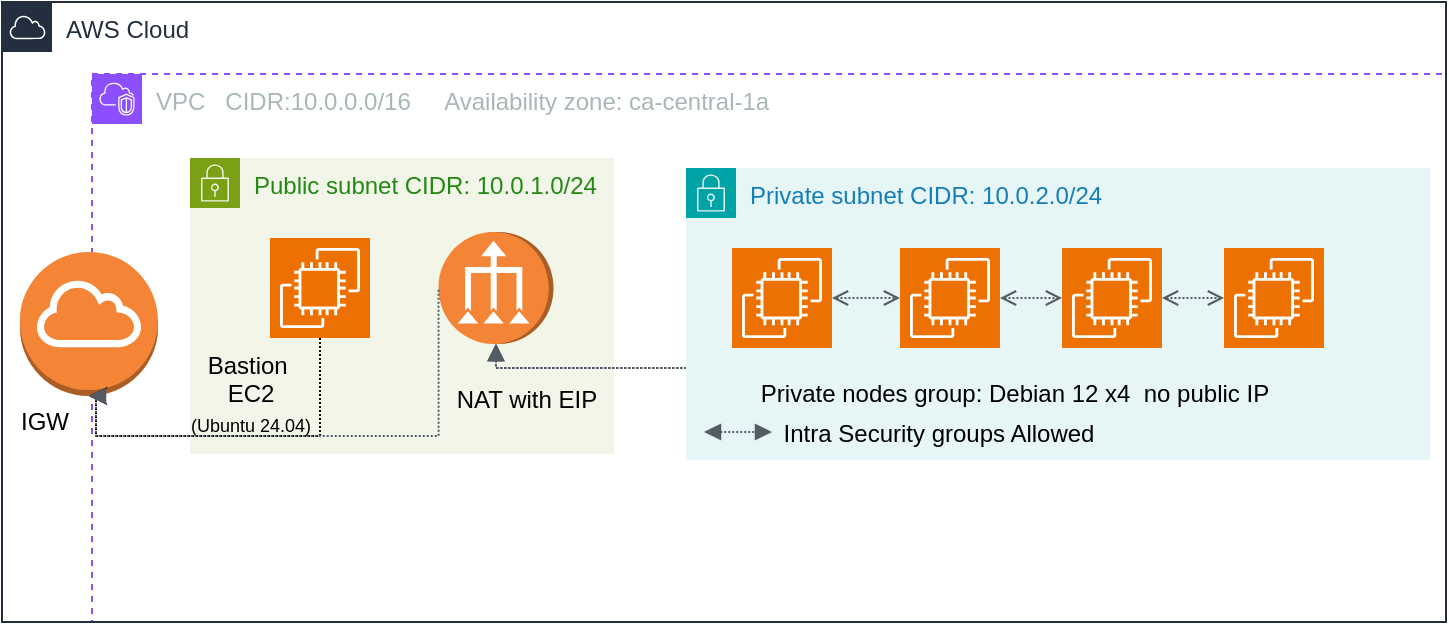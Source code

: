 <mxfile version="28.1.2">
  <diagram name="Page-1" id="84oDXBN8hn1t33g_E6jV">
    <mxGraphModel dx="1319" dy="930" grid="0" gridSize="10" guides="1" tooltips="1" connect="1" arrows="1" fold="1" page="0" pageScale="1" pageWidth="1169" pageHeight="1654" math="0" shadow="0">
      <root>
        <mxCell id="0" />
        <mxCell id="1" parent="0" />
        <object label="&lt;font&gt;VPC&amp;nbsp; &amp;nbsp;CIDR:10.0.0.0/16&amp;nbsp; &amp;nbsp; &amp;nbsp;Availability zone: ca-central-1a&lt;/font&gt;" id="Z7gDHbM0TZHEakQ3zrdP-27">
          <mxCell style="points=[[0,0],[0.25,0],[0.5,0],[0.75,0],[1,0],[1,0.25],[1,0.5],[1,0.75],[1,1],[0.75,1],[0.5,1],[0.25,1],[0,1],[0,0.75],[0,0.5],[0,0.25]];outlineConnect=0;gradientColor=none;html=1;whiteSpace=wrap;fontSize=12;fontStyle=0;container=1;pointerEvents=0;collapsible=0;recursiveResize=0;shape=mxgraph.aws4.group;grIcon=mxgraph.aws4.group_vpc2;strokeColor=#8C4FFF;fillColor=default;verticalAlign=top;align=left;spacingLeft=30;fontColor=#AAB7B8;dashed=1;" vertex="1" parent="1">
            <mxGeometry x="420" y="808" width="677" height="274" as="geometry" />
          </mxCell>
        </object>
        <mxCell id="Z7gDHbM0TZHEakQ3zrdP-29" value="Public subnet CIDR: 10.0.1.0/24" style="points=[[0,0],[0.25,0],[0.5,0],[0.75,0],[1,0],[1,0.25],[1,0.5],[1,0.75],[1,1],[0.75,1],[0.5,1],[0.25,1],[0,1],[0,0.75],[0,0.5],[0,0.25]];outlineConnect=0;gradientColor=none;html=1;whiteSpace=wrap;fontSize=12;fontStyle=0;container=1;pointerEvents=0;collapsible=0;recursiveResize=0;shape=mxgraph.aws4.group;grIcon=mxgraph.aws4.group_security_group;grStroke=0;strokeColor=#7AA116;fillColor=#F2F6E8;verticalAlign=top;align=left;spacingLeft=30;fontColor=#248814;dashed=0;" vertex="1" parent="Z7gDHbM0TZHEakQ3zrdP-27">
          <mxGeometry x="49" y="42" width="212" height="148" as="geometry" />
        </mxCell>
        <mxCell id="Z7gDHbM0TZHEakQ3zrdP-18" value="" style="sketch=0;points=[[0,0,0],[0.25,0,0],[0.5,0,0],[0.75,0,0],[1,0,0],[0,1,0],[0.25,1,0],[0.5,1,0],[0.75,1,0],[1,1,0],[0,0.25,0],[0,0.5,0],[0,0.75,0],[1,0.25,0],[1,0.5,0],[1,0.75,0]];outlineConnect=0;fontColor=#232F3E;fillColor=#ED7100;strokeColor=#ffffff;dashed=0;verticalLabelPosition=bottom;verticalAlign=top;align=center;html=1;fontSize=12;fontStyle=0;aspect=fixed;shape=mxgraph.aws4.resourceIcon;resIcon=mxgraph.aws4.ec2;" vertex="1" parent="Z7gDHbM0TZHEakQ3zrdP-29">
          <mxGeometry x="40" y="40" width="50" height="50" as="geometry" />
        </mxCell>
        <mxCell id="Z7gDHbM0TZHEakQ3zrdP-36" value="" style="outlineConnect=0;dashed=0;verticalLabelPosition=bottom;verticalAlign=top;align=center;html=1;shape=mxgraph.aws3.vpc_nat_gateway;fillColor=#F58536;gradientColor=none;rotation=-90;" vertex="1" parent="Z7gDHbM0TZHEakQ3zrdP-29">
          <mxGeometry x="125" y="36.25" width="56" height="57.5" as="geometry" />
        </mxCell>
        <mxCell id="Z7gDHbM0TZHEakQ3zrdP-54" value="NAT with EIP&lt;div&gt;&lt;br&gt;&lt;/div&gt;" style="text;html=1;align=center;verticalAlign=middle;resizable=0;points=[];autosize=1;strokeColor=none;fillColor=none;" vertex="1" parent="Z7gDHbM0TZHEakQ3zrdP-29">
          <mxGeometry x="124" y="107" width="88" height="41" as="geometry" />
        </mxCell>
        <mxCell id="Z7gDHbM0TZHEakQ3zrdP-55" value="Bastion&amp;nbsp;&lt;div&gt;EC2&lt;div&gt;&lt;font style=&quot;font-size: 9px;&quot;&gt;(Ubuntu 24.04)&lt;/font&gt;&lt;/div&gt;&lt;/div&gt;" style="text;html=1;align=center;verticalAlign=middle;resizable=0;points=[];autosize=1;strokeColor=none;fillColor=none;" vertex="1" parent="Z7gDHbM0TZHEakQ3zrdP-29">
          <mxGeometry x="-9" y="90" width="78" height="55" as="geometry" />
        </mxCell>
        <mxCell id="Z7gDHbM0TZHEakQ3zrdP-41" value="" style="edgeStyle=orthogonalEdgeStyle;html=1;endArrow=none;elbow=vertical;startArrow=block;startFill=1;strokeColor=#545B64;rounded=0;entryX=0.5;entryY=1;entryDx=0;entryDy=0;entryPerimeter=0;exitX=0;exitY=0.5;exitDx=0;exitDy=0;exitPerimeter=0;dashed=1;dashPattern=1 1;" edge="1" parent="Z7gDHbM0TZHEakQ3zrdP-27" source="Z7gDHbM0TZHEakQ3zrdP-36" target="Z7gDHbM0TZHEakQ3zrdP-14">
          <mxGeometry width="100" relative="1" as="geometry">
            <mxPoint x="357" y="206" as="sourcePoint" />
            <mxPoint x="464" y="210" as="targetPoint" />
          </mxGeometry>
        </mxCell>
        <mxCell id="Z7gDHbM0TZHEakQ3zrdP-42" value="" style="edgeStyle=orthogonalEdgeStyle;html=1;endArrow=none;elbow=vertical;startArrow=block;startFill=1;strokeColor=#545B64;rounded=0;entryX=0.5;entryY=1;entryDx=0;entryDy=0;entryPerimeter=0;exitX=0;exitY=0.5;exitDx=0;exitDy=0;exitPerimeter=0;dashed=1;dashPattern=1 1;" edge="1" parent="Z7gDHbM0TZHEakQ3zrdP-27" source="Z7gDHbM0TZHEakQ3zrdP-36" target="Z7gDHbM0TZHEakQ3zrdP-13">
          <mxGeometry width="100" relative="1" as="geometry">
            <mxPoint x="380" y="146" as="sourcePoint" />
            <mxPoint x="612" y="143" as="targetPoint" />
          </mxGeometry>
        </mxCell>
        <mxCell id="Z7gDHbM0TZHEakQ3zrdP-43" value="" style="edgeStyle=orthogonalEdgeStyle;html=1;endArrow=none;elbow=vertical;startArrow=block;startFill=1;strokeColor=#545B64;rounded=0;entryX=0.5;entryY=1;entryDx=0;entryDy=0;entryPerimeter=0;exitX=0;exitY=0.5;exitDx=0;exitDy=0;exitPerimeter=0;dashed=1;dashPattern=1 1;" edge="1" parent="Z7gDHbM0TZHEakQ3zrdP-27" source="Z7gDHbM0TZHEakQ3zrdP-36" target="Z7gDHbM0TZHEakQ3zrdP-15">
          <mxGeometry width="100" relative="1" as="geometry">
            <mxPoint x="458" y="139" as="sourcePoint" />
            <mxPoint x="774" y="136" as="targetPoint" />
          </mxGeometry>
        </mxCell>
        <mxCell id="Z7gDHbM0TZHEakQ3zrdP-44" value="" style="edgeStyle=orthogonalEdgeStyle;html=1;endArrow=none;elbow=vertical;startArrow=block;startFill=1;strokeColor=#545B64;rounded=0;entryX=0.5;entryY=1;entryDx=0;entryDy=0;entryPerimeter=0;exitX=0;exitY=0.5;exitDx=0;exitDy=0;exitPerimeter=0;dashed=1;dashPattern=1 1;" edge="1" parent="Z7gDHbM0TZHEakQ3zrdP-27" source="Z7gDHbM0TZHEakQ3zrdP-36" target="Z7gDHbM0TZHEakQ3zrdP-9">
          <mxGeometry width="100" relative="1" as="geometry">
            <mxPoint x="572" y="144" as="sourcePoint" />
            <mxPoint x="963" y="141" as="targetPoint" />
          </mxGeometry>
        </mxCell>
        <mxCell id="Z7gDHbM0TZHEakQ3zrdP-37" value="" style="outlineConnect=0;dashed=0;verticalLabelPosition=bottom;verticalAlign=top;align=center;html=1;shape=mxgraph.aws3.internet_gateway;fillColor=#F58536;gradientColor=none;" vertex="1" parent="Z7gDHbM0TZHEakQ3zrdP-27">
          <mxGeometry x="-36" y="89" width="69" height="72" as="geometry" />
        </mxCell>
        <mxCell id="Z7gDHbM0TZHEakQ3zrdP-46" style="edgeStyle=orthogonalEdgeStyle;rounded=0;orthogonalLoop=1;jettySize=auto;html=1;entryX=0.5;entryY=1;entryDx=0;entryDy=0;entryPerimeter=0;dashed=1;dashPattern=1 1;" edge="1" parent="Z7gDHbM0TZHEakQ3zrdP-27" source="Z7gDHbM0TZHEakQ3zrdP-18" target="Z7gDHbM0TZHEakQ3zrdP-37">
          <mxGeometry relative="1" as="geometry">
            <Array as="points">
              <mxPoint x="114" y="181" />
              <mxPoint x="2" y="181" />
              <mxPoint x="2" y="161" />
            </Array>
          </mxGeometry>
        </mxCell>
        <mxCell id="Z7gDHbM0TZHEakQ3zrdP-47" style="edgeStyle=orthogonalEdgeStyle;rounded=0;orthogonalLoop=1;jettySize=auto;html=1;entryX=0.5;entryY=1;entryDx=0;entryDy=0;entryPerimeter=0;dashed=1;dashPattern=1 1;exitX=1;exitY=0.5;exitDx=0;exitDy=0;exitPerimeter=0;strokeColor=none;" edge="1" parent="Z7gDHbM0TZHEakQ3zrdP-27" source="Z7gDHbM0TZHEakQ3zrdP-36" target="Z7gDHbM0TZHEakQ3zrdP-37">
          <mxGeometry relative="1" as="geometry">
            <mxPoint x="173" y="104" as="sourcePoint" />
            <Array as="points">
              <mxPoint x="173" y="79" />
              <mxPoint x="173" y="181" />
              <mxPoint x="1" y="181" />
              <mxPoint x="1" y="161" />
            </Array>
          </mxGeometry>
        </mxCell>
        <mxCell id="Z7gDHbM0TZHEakQ3zrdP-50" value="" style="edgeStyle=orthogonalEdgeStyle;html=1;endArrow=none;elbow=vertical;startArrow=block;startFill=1;strokeColor=#545B64;rounded=0;entryX=0.5;entryY=0;entryDx=0;entryDy=0;entryPerimeter=0;exitX=0.5;exitY=1;exitDx=0;exitDy=0;exitPerimeter=0;dashed=1;dashPattern=1 1;" edge="1" parent="Z7gDHbM0TZHEakQ3zrdP-27" source="Z7gDHbM0TZHEakQ3zrdP-37" target="Z7gDHbM0TZHEakQ3zrdP-36">
          <mxGeometry width="100" relative="1" as="geometry">
            <mxPoint x="177" y="221" as="sourcePoint" />
            <mxPoint x="277" y="221" as="targetPoint" />
            <Array as="points">
              <mxPoint x="2" y="161" />
              <mxPoint x="2" y="181" />
              <mxPoint x="173" y="181" />
            </Array>
          </mxGeometry>
        </mxCell>
        <mxCell id="Z7gDHbM0TZHEakQ3zrdP-59" value="AWS Cloud" style="points=[[0,0],[0.25,0],[0.5,0],[0.75,0],[1,0],[1,0.25],[1,0.5],[1,0.75],[1,1],[0.75,1],[0.5,1],[0.25,1],[0,1],[0,0.75],[0,0.5],[0,0.25]];outlineConnect=0;gradientColor=none;html=1;whiteSpace=wrap;fontSize=12;fontStyle=0;container=1;pointerEvents=0;collapsible=0;recursiveResize=0;shape=mxgraph.aws4.group;grIcon=mxgraph.aws4.group_aws_cloud;strokeColor=#232F3E;fillColor=none;verticalAlign=top;align=left;spacingLeft=30;fontColor=#232F3E;dashed=0;" vertex="1" parent="Z7gDHbM0TZHEakQ3zrdP-27">
          <mxGeometry x="-45" y="-36" width="722" height="310" as="geometry" />
        </mxCell>
        <mxCell id="Z7gDHbM0TZHEakQ3zrdP-28" value="Private subnet CIDR: 10.0.2.0/24" style="points=[[0,0],[0.25,0],[0.5,0],[0.75,0],[1,0],[1,0.25],[1,0.5],[1,0.75],[1,1],[0.75,1],[0.5,1],[0.25,1],[0,1],[0,0.75],[0,0.5],[0,0.25]];outlineConnect=0;gradientColor=none;html=1;whiteSpace=wrap;fontSize=12;fontStyle=0;container=1;pointerEvents=0;collapsible=0;recursiveResize=0;shape=mxgraph.aws4.group;grIcon=mxgraph.aws4.group_security_group;grStroke=0;strokeColor=#00A4A6;fillColor=#E6F6F7;verticalAlign=top;align=left;spacingLeft=30;fontColor=#147EBA;dashed=0;" vertex="1" parent="Z7gDHbM0TZHEakQ3zrdP-59">
          <mxGeometry x="342" y="83" width="372" height="146" as="geometry" />
        </mxCell>
        <mxCell id="Z7gDHbM0TZHEakQ3zrdP-9" value="" style="sketch=0;points=[[0,0,0],[0.25,0,0],[0.5,0,0],[0.75,0,0],[1,0,0],[0,1,0],[0.25,1,0],[0.5,1,0],[0.75,1,0],[1,1,0],[0,0.25,0],[0,0.5,0],[0,0.75,0],[1,0.25,0],[1,0.5,0],[1,0.75,0]];outlineConnect=0;fontColor=#232F3E;fillColor=#ED7100;strokeColor=#ffffff;dashed=0;verticalLabelPosition=bottom;verticalAlign=top;align=center;html=1;fontSize=12;fontStyle=0;aspect=fixed;shape=mxgraph.aws4.resourceIcon;resIcon=mxgraph.aws4.ec2;" vertex="1" parent="Z7gDHbM0TZHEakQ3zrdP-28">
          <mxGeometry x="269" y="40" width="50" height="50" as="geometry" />
        </mxCell>
        <mxCell id="Z7gDHbM0TZHEakQ3zrdP-15" value="" style="sketch=0;points=[[0,0,0],[0.25,0,0],[0.5,0,0],[0.75,0,0],[1,0,0],[0,1,0],[0.25,1,0],[0.5,1,0],[0.75,1,0],[1,1,0],[0,0.25,0],[0,0.5,0],[0,0.75,0],[1,0.25,0],[1,0.5,0],[1,0.75,0]];outlineConnect=0;fontColor=#232F3E;fillColor=#ED7100;strokeColor=#ffffff;dashed=0;verticalLabelPosition=bottom;verticalAlign=top;align=center;html=1;fontSize=12;fontStyle=0;aspect=fixed;shape=mxgraph.aws4.resourceIcon;resIcon=mxgraph.aws4.ec2;" vertex="1" parent="Z7gDHbM0TZHEakQ3zrdP-28">
          <mxGeometry x="188" y="40" width="50" height="50" as="geometry" />
        </mxCell>
        <mxCell id="Z7gDHbM0TZHEakQ3zrdP-13" value="" style="sketch=0;points=[[0,0,0],[0.25,0,0],[0.5,0,0],[0.75,0,0],[1,0,0],[0,1,0],[0.25,1,0],[0.5,1,0],[0.75,1,0],[1,1,0],[0,0.25,0],[0,0.5,0],[0,0.75,0],[1,0.25,0],[1,0.5,0],[1,0.75,0]];outlineConnect=0;fontColor=#232F3E;fillColor=#ED7100;strokeColor=#ffffff;dashed=0;verticalLabelPosition=bottom;verticalAlign=top;align=center;html=1;fontSize=12;fontStyle=0;aspect=fixed;shape=mxgraph.aws4.resourceIcon;resIcon=mxgraph.aws4.ec2;" vertex="1" parent="Z7gDHbM0TZHEakQ3zrdP-28">
          <mxGeometry x="107" y="40" width="50" height="50" as="geometry" />
        </mxCell>
        <mxCell id="Z7gDHbM0TZHEakQ3zrdP-14" value="" style="sketch=0;points=[[0,0,0],[0.25,0,0],[0.5,0,0],[0.75,0,0],[1,0,0],[0,1,0],[0.25,1,0],[0.5,1,0],[0.75,1,0],[1,1,0],[0,0.25,0],[0,0.5,0],[0,0.75,0],[1,0.25,0],[1,0.5,0],[1,0.75,0]];outlineConnect=0;fontColor=#232F3E;fillColor=#ED7100;strokeColor=#ffffff;dashed=0;verticalLabelPosition=bottom;verticalAlign=top;align=center;html=1;fontSize=12;fontStyle=0;aspect=fixed;shape=mxgraph.aws4.resourceIcon;resIcon=mxgraph.aws4.ec2;" vertex="1" parent="Z7gDHbM0TZHEakQ3zrdP-28">
          <mxGeometry x="23" y="40" width="50" height="50" as="geometry" />
        </mxCell>
        <mxCell id="Z7gDHbM0TZHEakQ3zrdP-57" value="Private nodes group: Debian 12 x4&amp;nbsp; no public IP" style="text;html=1;align=center;verticalAlign=middle;resizable=0;points=[];autosize=1;strokeColor=none;fillColor=none;" vertex="1" parent="Z7gDHbM0TZHEakQ3zrdP-28">
          <mxGeometry x="28" y="100" width="272" height="26" as="geometry" />
        </mxCell>
        <mxCell id="Z7gDHbM0TZHEakQ3zrdP-64" value="" style="edgeStyle=orthogonalEdgeStyle;html=1;endArrow=open;elbow=vertical;startArrow=open;startFill=0;endFill=0;strokeColor=#545B64;rounded=0;exitX=1;exitY=0.5;exitDx=0;exitDy=0;exitPerimeter=0;entryX=0;entryY=0.5;entryDx=0;entryDy=0;entryPerimeter=0;dashed=1;dashPattern=1 1;" edge="1" parent="Z7gDHbM0TZHEakQ3zrdP-28" source="Z7gDHbM0TZHEakQ3zrdP-14" target="Z7gDHbM0TZHEakQ3zrdP-13">
          <mxGeometry width="100" relative="1" as="geometry">
            <mxPoint x="-145" y="172" as="sourcePoint" />
            <mxPoint x="-45" y="172" as="targetPoint" />
          </mxGeometry>
        </mxCell>
        <mxCell id="Z7gDHbM0TZHEakQ3zrdP-66" value="" style="edgeStyle=orthogonalEdgeStyle;html=1;endArrow=open;elbow=vertical;startArrow=open;startFill=0;endFill=0;strokeColor=#545B64;rounded=0;exitX=1;exitY=0.5;exitDx=0;exitDy=0;exitPerimeter=0;entryX=0;entryY=0.5;entryDx=0;entryDy=0;entryPerimeter=0;dashed=1;dashPattern=1 1;" edge="1" parent="Z7gDHbM0TZHEakQ3zrdP-28" source="Z7gDHbM0TZHEakQ3zrdP-13" target="Z7gDHbM0TZHEakQ3zrdP-15">
          <mxGeometry width="100" relative="1" as="geometry">
            <mxPoint x="-145" y="172" as="sourcePoint" />
            <mxPoint x="-45" y="172" as="targetPoint" />
          </mxGeometry>
        </mxCell>
        <mxCell id="Z7gDHbM0TZHEakQ3zrdP-68" value="Intra Security groups Allowed" style="text;html=1;align=center;verticalAlign=middle;resizable=0;points=[];autosize=1;strokeColor=none;fillColor=none;" vertex="1" parent="Z7gDHbM0TZHEakQ3zrdP-28">
          <mxGeometry x="39" y="120" width="173" height="26" as="geometry" />
        </mxCell>
        <mxCell id="Z7gDHbM0TZHEakQ3zrdP-70" value="" style="edgeStyle=orthogonalEdgeStyle;html=1;endArrow=open;elbow=vertical;startArrow=open;startFill=0;endFill=0;strokeColor=#545B64;rounded=0;exitX=1;exitY=0.5;exitDx=0;exitDy=0;exitPerimeter=0;entryX=0;entryY=0.5;entryDx=0;entryDy=0;entryPerimeter=0;dashed=1;dashPattern=1 1;" edge="1" parent="Z7gDHbM0TZHEakQ3zrdP-28" source="Z7gDHbM0TZHEakQ3zrdP-15" target="Z7gDHbM0TZHEakQ3zrdP-9">
          <mxGeometry width="100" relative="1" as="geometry">
            <mxPoint x="-56" y="166" as="sourcePoint" />
            <mxPoint x="44" y="166" as="targetPoint" />
          </mxGeometry>
        </mxCell>
        <mxCell id="Z7gDHbM0TZHEakQ3zrdP-45" value="IGW&lt;div&gt;&lt;br&gt;&lt;/div&gt;" style="text;html=1;align=center;verticalAlign=middle;resizable=0;points=[];autosize=1;strokeColor=none;fillColor=none;" vertex="1" parent="1">
          <mxGeometry x="375" y="968" width="42" height="41" as="geometry" />
        </mxCell>
        <mxCell id="Z7gDHbM0TZHEakQ3zrdP-67" value="" style="edgeStyle=orthogonalEdgeStyle;html=1;endArrow=block;elbow=vertical;startArrow=block;startFill=1;endFill=1;strokeColor=#545B64;rounded=0;exitX=1;exitY=0.5;exitDx=0;exitDy=0;exitPerimeter=0;entryX=0;entryY=0.5;entryDx=0;entryDy=0;entryPerimeter=0;dashed=1;dashPattern=1 1;" edge="1" parent="1">
          <mxGeometry width="100" relative="1" as="geometry">
            <mxPoint x="726" y="987" as="sourcePoint" />
            <mxPoint x="760" y="987" as="targetPoint" />
          </mxGeometry>
        </mxCell>
      </root>
    </mxGraphModel>
  </diagram>
</mxfile>
